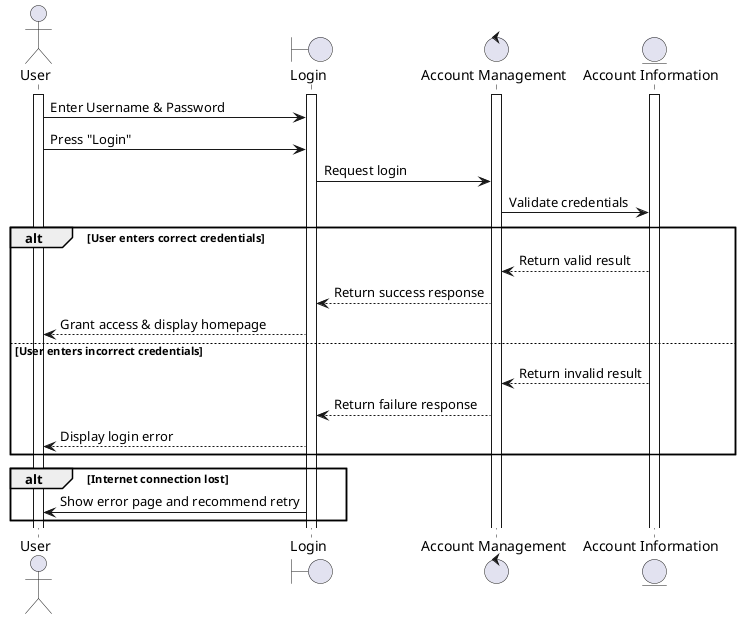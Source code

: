 @startuml be9
actor User
boundary "Login" as Login
control "Account Management" as Controller
entity "Account Information" as AccountInfo

activate User
activate Login
activate Controller
activate AccountInfo

User -> Login: Enter Username & Password
User -> Login: Press "Login"
Login -> Controller: Request login
Controller -> AccountInfo: Validate credentials
alt User enters correct credentials
    AccountInfo --> Controller: Return valid result
    Controller --> Login: Return success response
    Login --> User: Grant access & display homepage
else User enters incorrect credentials
    AccountInfo --> Controller: Return invalid result
    Controller --> Login: Return failure response
    Login --> User: Display login error
end

alt Internet connection lost
    Login -> User: Show error page and recommend retry
end

@enduml
